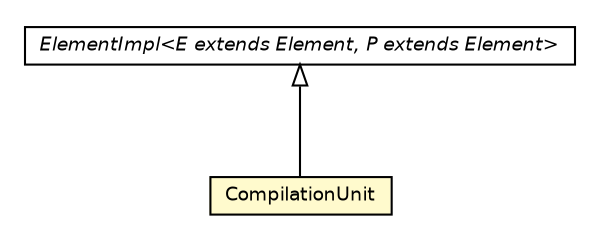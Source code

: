 #!/usr/local/bin/dot
#
# Class diagram 
# Generated by UMLGraph version 5.2 (http://www.umlgraph.org/)
#

digraph G {
	edge [fontname="Helvetica",fontsize=10,labelfontname="Helvetica",labelfontsize=10];
	node [fontname="Helvetica",fontsize=10,shape=plaintext];
	nodesep=0.25;
	ranksep=0.5;
	// chameleon.core.compilationunit.CompilationUnit
	c5018 [label=<<table title="chameleon.core.compilationunit.CompilationUnit" border="0" cellborder="1" cellspacing="0" cellpadding="2" port="p" bgcolor="lemonChiffon" href="./CompilationUnit.html">
		<tr><td><table border="0" cellspacing="0" cellpadding="1">
<tr><td align="center" balign="center"> CompilationUnit </td></tr>
		</table></td></tr>
		</table>>, fontname="Helvetica", fontcolor="black", fontsize=9.0];
	// chameleon.core.element.ElementImpl<E extends chameleon.core.element.Element, P extends chameleon.core.element.Element>
	c5026 [label=<<table title="chameleon.core.element.ElementImpl" border="0" cellborder="1" cellspacing="0" cellpadding="2" port="p" href="../element/ElementImpl.html">
		<tr><td><table border="0" cellspacing="0" cellpadding="1">
<tr><td align="center" balign="center"><font face="Helvetica-Oblique"> ElementImpl&lt;E extends Element, P extends Element&gt; </font></td></tr>
		</table></td></tr>
		</table>>, fontname="Helvetica", fontcolor="black", fontsize=9.0];
	//chameleon.core.compilationunit.CompilationUnit extends chameleon.core.element.ElementImpl<chameleon.core.compilationunit.CompilationUnit, chameleon.core.element.Element>
	c5026:p -> c5018:p [dir=back,arrowtail=empty];
}

